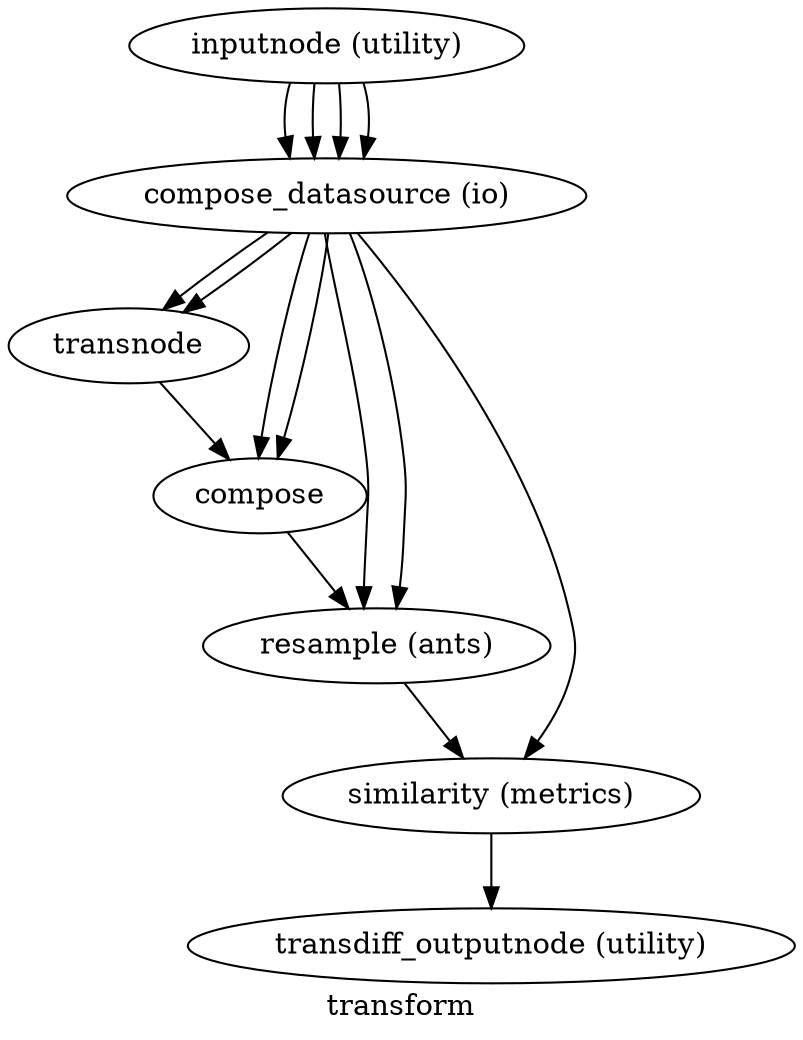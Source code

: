 digraph transform{
  label="transform";
  transform_inputnode[label="inputnode (utility)"];
  transform_compose_datasource[label="compose_datasource (io)"];
  transform_transnode[label="transnode"];
  transform_compose[label="compose"];
  transform_resample[label="resample (ants)"];
  transform_similarity[label="similarity (metrics)"];
  transform_transdiff_outputnode[label="transdiff_outputnode (utility)"];
  transform_inputnode -> transform_compose_datasource;
  transform_inputnode -> transform_compose_datasource;
  transform_inputnode -> transform_compose_datasource;
  transform_inputnode -> transform_compose_datasource;
  transform_compose_datasource -> transform_transnode;
  transform_compose_datasource -> transform_transnode;
  transform_compose_datasource -> transform_similarity;
  transform_compose_datasource -> transform_resample;
  transform_compose_datasource -> transform_resample;
  transform_compose_datasource -> transform_compose;
  transform_compose_datasource -> transform_compose;
  transform_transnode -> transform_compose;
  transform_compose -> transform_resample;
  transform_resample -> transform_similarity;
  transform_similarity -> transform_transdiff_outputnode;
}